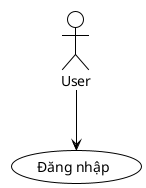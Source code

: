 @startuml UC002-Dang-Nhap
!theme plain

actor User
usecase "Đăng nhập" as UC002

User --> UC002

@enduml
